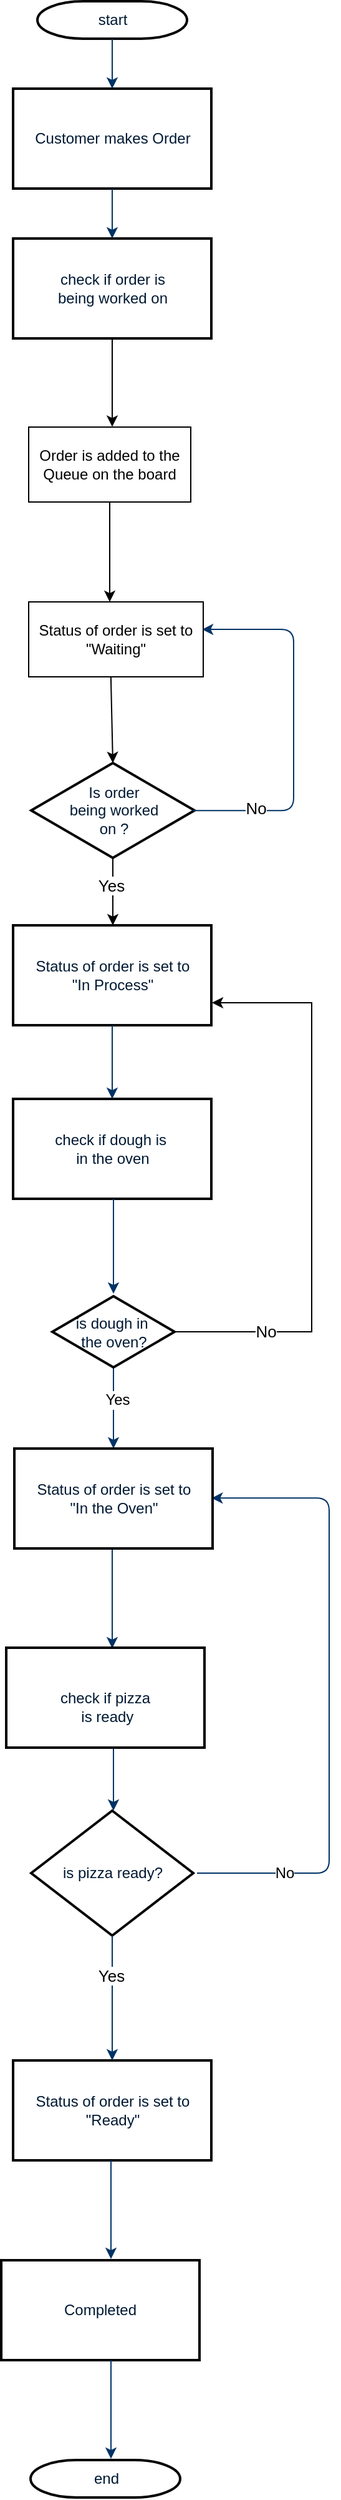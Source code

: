 <mxfile pages="1" version="11.2.8" type="device"><diagram id="6a731a19-8d31-9384-78a2-239565b7b9f0" name="Page-1"><mxGraphModel dx="1008" dy="506" grid="1" gridSize="10" guides="1" tooltips="1" connect="1" arrows="1" fold="1" page="1" pageScale="1" pageWidth="1169" pageHeight="827" background="#ffffff" math="0" shadow="0"><root><mxCell id="0"/><mxCell id="1" parent="0"/><mxCell id="2" value="start" style="shape=mxgraph.flowchart.terminator;fillColor=#FFFFFF;strokeColor=#000000;strokeWidth=2;gradientColor=none;gradientDirection=north;fontColor=#001933;fontStyle=0;html=1;" parent="1" vertex="1"><mxGeometry x="359" y="60" width="120" height="30" as="geometry"/></mxCell><mxCell id="3" value="Customer makes Order" style="rounded=0;whiteSpace=wrap;html=1;fontFamily=Helvetica;fontSize=12;fontColor=#001933;align=center;strokeColor=#000000;strokeWidth=2;fillColor=#FFFFFF;" parent="1" vertex="1"><mxGeometry x="339.5" y="130" width="159" height="80" as="geometry"/></mxCell><mxCell id="4" value="Status of order is set to&lt;br&gt;&quot;In Process&quot;" style="rounded=0;whiteSpace=wrap;html=1;fontFamily=Helvetica;fontSize=12;fontColor=#001933;align=center;strokeColor=#000000;strokeWidth=2;fillColor=#FFFFFF;" parent="1" vertex="1"><mxGeometry x="339.5" y="800" width="159" height="80" as="geometry"/></mxCell><mxCell id="5" value="check if order is &lt;br&gt;being worked on" style="rounded=0;whiteSpace=wrap;html=1;fontFamily=Helvetica;fontSize=12;fontColor=#001933;align=center;strokeColor=#000000;strokeWidth=2;fillColor=#FFFFFF;" parent="1" vertex="1"><mxGeometry x="339.5" y="250" width="159" height="80" as="geometry"/></mxCell><mxCell id="3y0ZMkX4WXxVGXIuTojW-71" style="edgeStyle=orthogonalEdgeStyle;rounded=0;orthogonalLoop=1;jettySize=auto;html=1;" edge="1" parent="1" source="6"><mxGeometry relative="1" as="geometry"><mxPoint x="419.5" y="800" as="targetPoint"/></mxGeometry></mxCell><mxCell id="3y0ZMkX4WXxVGXIuTojW-73" value="&lt;font style=&quot;font-size: 13px&quot;&gt;Yes&lt;/font&gt;" style="text;html=1;resizable=0;points=[];align=center;verticalAlign=middle;labelBackgroundColor=#ffffff;" vertex="1" connectable="0" parent="3y0ZMkX4WXxVGXIuTojW-71"><mxGeometry x="-0.211" y="-2" relative="1" as="geometry"><mxPoint as="offset"/></mxGeometry></mxCell><mxCell id="6" value="Is order &lt;br&gt;being worked &lt;br&gt;on ?" style="shape=mxgraph.flowchart.decision;fillColor=#FFFFFF;strokeColor=#000000;strokeWidth=2;gradientColor=none;gradientDirection=north;fontColor=#001933;fontStyle=0;html=1;" parent="1" vertex="1"><mxGeometry x="354" y="670" width="131" height="76" as="geometry"/></mxCell><mxCell id="7" style="fontColor=#001933;fontStyle=1;strokeColor=#003366;strokeWidth=1;html=1;" parent="1" source="2" target="3" edge="1"><mxGeometry relative="1" as="geometry"/></mxCell><mxCell id="8" style="fontColor=#001933;fontStyle=1;strokeColor=#003366;strokeWidth=1;html=1;" parent="1" source="3" target="5" edge="1"><mxGeometry relative="1" as="geometry"/></mxCell><mxCell id="10" value="" style="edgeStyle=elbowEdgeStyle;elbow=horizontal;exitX=1;exitY=0.5;exitPerimeter=0;fontColor=#001933;fontStyle=1;strokeColor=#003366;strokeWidth=1;html=1;entryX=0.993;entryY=0.367;entryDx=0;entryDy=0;entryPerimeter=0;" parent="1" target="3y0ZMkX4WXxVGXIuTojW-50" edge="1"><mxGeometry x="495.5" y="318" width="100" height="100" as="geometry"><mxPoint x="483.5" y="708.167" as="sourcePoint"/><mxPoint x="497" y="564" as="targetPoint"/><Array as="points"><mxPoint x="564.5" y="643"/></Array></mxGeometry></mxCell><mxCell id="3y0ZMkX4WXxVGXIuTojW-72" value="&lt;font style=&quot;font-size: 13px&quot;&gt;No&lt;/font&gt;" style="text;html=1;resizable=0;points=[];align=center;verticalAlign=middle;labelBackgroundColor=#ffffff;" vertex="1" connectable="0" parent="10"><mxGeometry relative="1" as="geometry"><mxPoint x="-31" y="67" as="offset"/></mxGeometry></mxCell><mxCell id="13" value="check if dough is&amp;nbsp;&lt;br&gt;in the oven" style="rounded=0;whiteSpace=wrap;html=1;fontFamily=Helvetica;fontSize=12;fontColor=#001933;align=center;strokeColor=#000000;strokeWidth=2;fillColor=#FFFFFF;" parent="1" vertex="1"><mxGeometry x="339.5" y="939" width="159" height="80" as="geometry"/></mxCell><mxCell id="17" value="" style="edgeStyle=elbowEdgeStyle;elbow=horizontal;fontColor=#001933;fontStyle=1;strokeColor=#003366;strokeWidth=1;html=1;" parent="1" source="4" target="13" edge="1"><mxGeometry x="99" y="299" width="100" height="100" as="geometry"><mxPoint x="99" y="399" as="sourcePoint"/><mxPoint x="199" y="299" as="targetPoint"/></mxGeometry></mxCell><mxCell id="21" value="" style="edgeStyle=elbowEdgeStyle;elbow=horizontal;entryX=0.5;entryY=0.195;entryPerimeter=0;fontColor=#001933;fontStyle=1;strokeColor=#003366;strokeWidth=1;html=1;" parent="1" source="13" edge="1"><mxGeometry x="99" y="299" width="100" height="100" as="geometry"><mxPoint x="99" y="399" as="sourcePoint"/><mxPoint x="420" y="1095" as="targetPoint"/></mxGeometry></mxCell><mxCell id="23" value="" style="edgeStyle=elbowEdgeStyle;elbow=horizontal;exitX=0.5;exitY=1;exitPerimeter=0;fontColor=#001933;fontStyle=1;strokeColor=#003366;strokeWidth=1;html=1;exitDx=0;exitDy=0;" parent="1" source="n3GRMZ9CeWel3BheVriH-55" edge="1"><mxGeometry x="99" y="299" width="100" height="100" as="geometry"><mxPoint x="420" y="1159" as="sourcePoint"/><mxPoint x="420" y="1219" as="targetPoint"/></mxGeometry></mxCell><mxCell id="3y0ZMkX4WXxVGXIuTojW-80" value="Yes" style="text;html=1;resizable=0;points=[];align=center;verticalAlign=middle;labelBackgroundColor=#ffffff;" vertex="1" connectable="0" parent="23"><mxGeometry relative="1" as="geometry"><mxPoint x="3" y="-7" as="offset"/></mxGeometry></mxCell><mxCell id="25" value="" style="edgeStyle=elbowEdgeStyle;elbow=horizontal;exitX=0.5;exitY=0.9;exitPerimeter=0;fontColor=#001933;fontStyle=1;strokeColor=#003366;strokeWidth=1;html=1;" parent="1" edge="1"><mxGeometry x="99" y="299" width="100" height="100" as="geometry"><mxPoint x="419" y="1300" as="sourcePoint"/><mxPoint x="419" y="1379" as="targetPoint"/></mxGeometry></mxCell><mxCell id="28" value="is pizza ready?" style="shape=mxgraph.flowchart.decision;fillColor=#FFFFFF;strokeColor=#000000;strokeWidth=2;gradientColor=none;gradientDirection=north;fontColor=#001933;fontStyle=0;html=1;" parent="1" vertex="1"><mxGeometry x="354" y="1509" width="130" height="100" as="geometry"/></mxCell><mxCell id="30" value="" style="edgeStyle=elbowEdgeStyle;elbow=horizontal;exitX=0.5;exitY=1;exitPerimeter=0;fontColor=#001933;fontStyle=1;strokeColor=#003366;strokeWidth=1;html=1;" parent="1" target="28" edge="1"><mxGeometry x="99" y="299" width="100" height="100" as="geometry"><mxPoint x="420" y="1458" as="sourcePoint"/><mxPoint x="199" y="299" as="targetPoint"/></mxGeometry></mxCell><mxCell id="31" value="" style="edgeStyle=elbowEdgeStyle;elbow=horizontal;fontColor=#001933;fontStyle=1;strokeColor=#003366;strokeWidth=1;html=1;entryX=0.905;entryY=0.5;entryDx=0;entryDy=0;entryPerimeter=0;" parent="1" edge="1"><mxGeometry x="113" y="299" width="100" height="100" as="geometry"><mxPoint x="487" y="1559" as="sourcePoint"/><mxPoint x="498.667" y="1258.667" as="targetPoint"/><Array as="points"><mxPoint x="593" y="1409"/></Array></mxGeometry></mxCell><mxCell id="3y0ZMkX4WXxVGXIuTojW-76" value="No" style="text;html=1;resizable=0;points=[];align=center;verticalAlign=middle;labelBackgroundColor=#ffffff;" vertex="1" connectable="0" parent="31"><mxGeometry relative="1" as="geometry"><mxPoint x="-36" y="144" as="offset"/></mxGeometry></mxCell><mxCell id="34" value="Status of order is set to &quot;Ready&quot;" style="rounded=0;whiteSpace=wrap;html=1;fontFamily=Helvetica;fontSize=12;fontColor=#001933;align=center;strokeColor=#000000;strokeWidth=2;fillColor=#FFFFFF;" parent="1" vertex="1"><mxGeometry x="339.5" y="1709" width="159" height="80" as="geometry"/></mxCell><mxCell id="35" value="" style="edgeStyle=elbowEdgeStyle;elbow=vertical;exitX=0.5;exitY=1;exitPerimeter=0;fontColor=#001933;fontStyle=1;strokeColor=#003366;strokeWidth=1;html=1;" parent="1" source="28" edge="1"><mxGeometry x="99" y="299" width="100" height="100" as="geometry"><mxPoint x="99" y="399" as="sourcePoint"/><mxPoint x="419" y="1709" as="targetPoint"/></mxGeometry></mxCell><mxCell id="3y0ZMkX4WXxVGXIuTojW-74" value="&lt;font style=&quot;font-size: 13px&quot;&gt;Yes&lt;/font&gt;" style="text;html=1;resizable=0;points=[];align=center;verticalAlign=middle;labelBackgroundColor=#ffffff;" vertex="1" connectable="0" parent="35"><mxGeometry relative="1" as="geometry"><mxPoint x="-1" y="-18" as="offset"/></mxGeometry></mxCell><mxCell id="38" value="Completed" style="rounded=0;whiteSpace=wrap;html=1;fontFamily=Helvetica;fontSize=12;fontColor=#001933;align=center;strokeColor=#000000;strokeWidth=2;fillColor=#FFFFFF;" parent="1" vertex="1"><mxGeometry x="330" y="1869" width="159" height="80" as="geometry"/></mxCell><mxCell id="40" value="end" style="shape=mxgraph.flowchart.terminator;fillColor=#FFFFFF;strokeColor=#000000;strokeWidth=2;gradientColor=none;gradientDirection=north;fontColor=#001933;fontStyle=0;html=1;" parent="1" vertex="1"><mxGeometry x="353.5" y="2029" width="120" height="30" as="geometry"/></mxCell><mxCell id="n3GRMZ9CeWel3BheVriH-60" value="" style="edgeStyle=orthogonalEdgeStyle;rounded=0;orthogonalLoop=1;jettySize=auto;html=1;" parent="1" source="n3GRMZ9CeWel3BheVriH-55" edge="1"><mxGeometry relative="1" as="geometry"><mxPoint x="499" y="862" as="targetPoint"/><Array as="points"><mxPoint x="579" y="1126"/><mxPoint x="579" y="862"/></Array></mxGeometry></mxCell><mxCell id="3y0ZMkX4WXxVGXIuTojW-79" value="&lt;font style=&quot;font-size: 13px&quot;&gt;No&lt;/font&gt;" style="text;html=1;resizable=0;points=[];align=center;verticalAlign=middle;labelBackgroundColor=#ffffff;" vertex="1" connectable="0" parent="n3GRMZ9CeWel3BheVriH-60"><mxGeometry x="-0.68" y="1" relative="1" as="geometry"><mxPoint as="offset"/></mxGeometry></mxCell><mxCell id="n3GRMZ9CeWel3BheVriH-55" value="is dough in&amp;nbsp;&lt;br&gt;the oven?" style="shape=mxgraph.flowchart.decision;fillColor=#FFFFFF;strokeColor=#000000;strokeWidth=2;gradientColor=none;gradientDirection=north;fontColor=#001933;fontStyle=0;html=1;" parent="1" vertex="1"><mxGeometry x="371" y="1097" width="98" height="57" as="geometry"/></mxCell><mxCell id="n3GRMZ9CeWel3BheVriH-58" value="Status of order is set to&lt;br&gt;&quot;In the Oven&quot;" style="rounded=0;whiteSpace=wrap;html=1;fontFamily=Helvetica;fontSize=12;fontColor=#001933;align=center;strokeColor=#000000;strokeWidth=2;fillColor=#FFFFFF;" parent="1" vertex="1"><mxGeometry x="340.5" y="1219" width="159" height="80" as="geometry"/></mxCell><mxCell id="n3GRMZ9CeWel3BheVriH-62" value="&lt;br&gt;check if pizza&lt;br&gt;&amp;nbsp;is ready" style="rounded=0;whiteSpace=wrap;html=1;fontFamily=Helvetica;fontSize=12;fontColor=#001933;align=center;strokeColor=#000000;strokeWidth=2;fillColor=#FFFFFF;" parent="1" vertex="1"><mxGeometry x="334" y="1378.5" width="159" height="80" as="geometry"/></mxCell><mxCell id="n3GRMZ9CeWel3BheVriH-75" value="" style="edgeStyle=elbowEdgeStyle;elbow=horizontal;exitX=0.5;exitY=0.9;exitPerimeter=0;fontColor=#001933;fontStyle=1;strokeColor=#003366;strokeWidth=1;html=1;" parent="1" edge="1"><mxGeometry x="98" y="788" width="100" height="100" as="geometry"><mxPoint x="418" y="1789" as="sourcePoint"/><mxPoint x="418" y="1868" as="targetPoint"/><Array as="points"/></mxGeometry></mxCell><mxCell id="n3GRMZ9CeWel3BheVriH-76" value="" style="edgeStyle=elbowEdgeStyle;elbow=horizontal;exitX=0.5;exitY=0.9;exitPerimeter=0;fontColor=#001933;fontStyle=1;strokeColor=#003366;strokeWidth=1;html=1;" parent="1" edge="1"><mxGeometry x="98" y="948" width="100" height="100" as="geometry"><mxPoint x="418" y="1949" as="sourcePoint"/><mxPoint x="418" y="2028" as="targetPoint"/><Array as="points"/></mxGeometry></mxCell><mxCell id="3y0ZMkX4WXxVGXIuTojW-51" value="" style="edgeStyle=orthogonalEdgeStyle;rounded=0;orthogonalLoop=1;jettySize=auto;html=1;" edge="1" parent="1" source="3y0ZMkX4WXxVGXIuTojW-49" target="3y0ZMkX4WXxVGXIuTojW-50"><mxGeometry relative="1" as="geometry"><Array as="points"><mxPoint x="417" y="511"/><mxPoint x="417" y="511"/></Array></mxGeometry></mxCell><mxCell id="3y0ZMkX4WXxVGXIuTojW-49" value="Order is added to the Queue on the board" style="rounded=0;whiteSpace=wrap;html=1;" vertex="1" parent="1"><mxGeometry x="352" y="401" width="130" height="60" as="geometry"/></mxCell><mxCell id="3y0ZMkX4WXxVGXIuTojW-50" value="Status of order is set to &quot;Waiting&quot;" style="rounded=0;whiteSpace=wrap;html=1;" vertex="1" parent="1"><mxGeometry x="352" y="541" width="140" height="60" as="geometry"/></mxCell><mxCell id="3y0ZMkX4WXxVGXIuTojW-56" value="" style="endArrow=classic;html=1;" edge="1" parent="1" source="5"><mxGeometry width="50" height="50" relative="1" as="geometry"><mxPoint x="419" y="380" as="sourcePoint"/><mxPoint x="419" y="400.711" as="targetPoint"/></mxGeometry></mxCell><mxCell id="3y0ZMkX4WXxVGXIuTojW-68" value="" style="endArrow=classic;html=1;exitX=0.471;exitY=1.008;exitDx=0;exitDy=0;exitPerimeter=0;entryX=0.5;entryY=0;entryDx=0;entryDy=0;entryPerimeter=0;" edge="1" parent="1" target="6"><mxGeometry width="50" height="50" relative="1" as="geometry"><mxPoint x="417.94" y="601.48" as="sourcePoint"/><mxPoint x="418" y="660" as="targetPoint"/></mxGeometry></mxCell></root></mxGraphModel></diagram></mxfile>